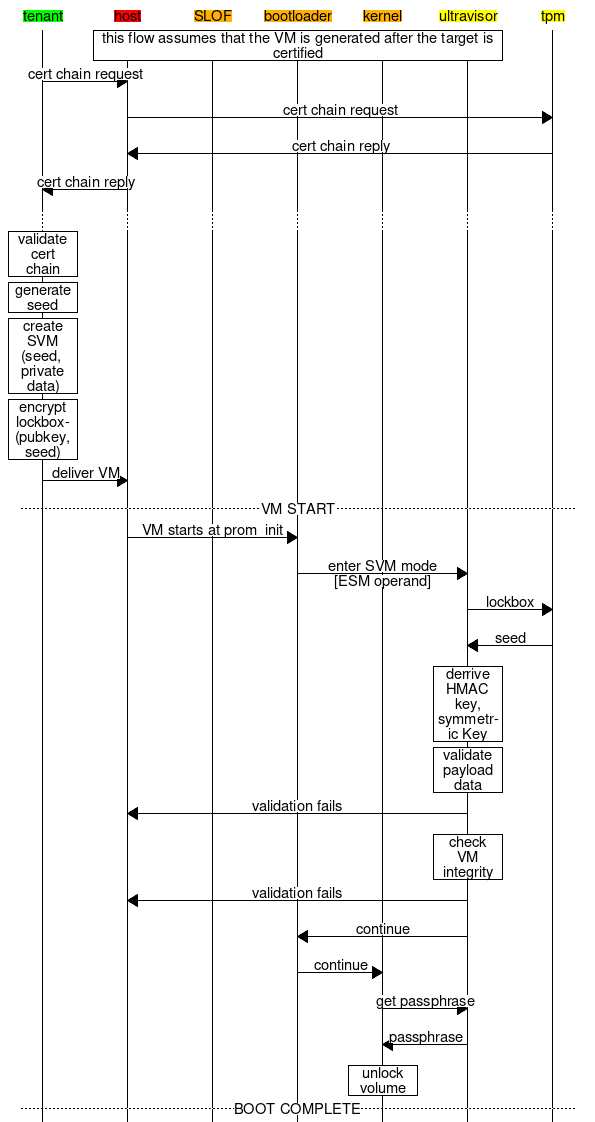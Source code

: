 # Commits which modify this file MUST generate the new .png!
# We need a way to specify the assumptions and dependancies
# this flow assumes that the VM is generated after the target is certified
#
msc {
  tenant     [textbgcolor="green"],
  host       [textbgcolor="red"],
  SLOF       [textbgcolor="orange"],
  bootloader [textbgcolor="orange"],
  kernel     [textbgcolor="orange"],
  ultravisor [textbgcolor="yellow"],
  tpm        [textbgcolor="yellow"];

  host box ultravisor [label="this flow assumes that the VM is generated after the target is certified"];
  tenant=>host [label="cert chain request"];
  host=>tpm [label="cert chain request"];
  tpm=>host [label="cert chain reply"];
  host=>tenant [label="cert chain reply"];

  ...;

  tenant box tenant [label="validate cert chain"];
  tenant box tenant [label="generate seed"];
  tenant box tenant [label="create SVM (seed, \nprivate data)"];
  tenant box tenant [label="encrypt lockbox(pubkey,\nseed)"];
  tenant=>host [label="deliver VM"];

  --- [label="VM START"];

  host=>bootloader [label="VM starts at prom_init"];
  bootloader=>ultravisor [label="enter SVM mode\n[ESM operand]"];
  ultravisor => tpm [label="lockbox"];
  tpm => ultravisor [label="seed"];
  ultravisor box ultravisor [label="derrive HMAC key,\nsymmetric Key"];
  ultravisor box ultravisor [label="validate payload data"];
  ultravisor => host [label="validation fails"];
  ultravisor box ultravisor [label="check VM integrity"];
  ultravisor => host [label="validation fails"];
  ultravisor => bootloader [label="continue"];
  bootloader => kernel [label="continue"];
  kernel => ultravisor [label="get passphrase"];
  ultravisor => kernel [label="passphrase"];
  kernel box kernel [label="unlock volume"];

  --- [label="BOOT COMPLETE"];
}
